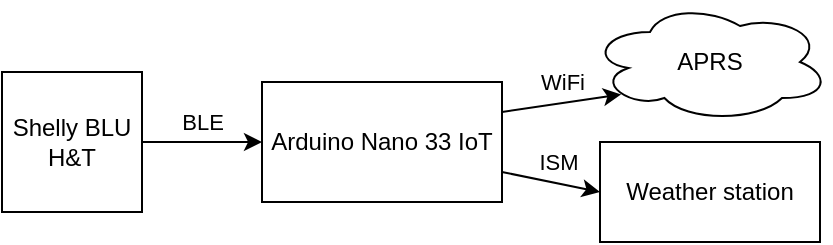 <mxfile version="22.1.21" type="device">
  <diagram name="Seite-1" id="6ngeDNQf5hPKYxMCEZVF">
    <mxGraphModel dx="1434" dy="884" grid="1" gridSize="10" guides="1" tooltips="1" connect="1" arrows="1" fold="1" page="1" pageScale="1" pageWidth="827" pageHeight="1169" math="0" shadow="0">
      <root>
        <mxCell id="0" />
        <mxCell id="1" parent="0" />
        <mxCell id="ctG7-8xFQUYRRV1w0ifm-12" value="" style="edgeStyle=orthogonalEdgeStyle;rounded=0;orthogonalLoop=1;jettySize=auto;html=1;" parent="1" source="ctG7-8xFQUYRRV1w0ifm-1" target="ctG7-8xFQUYRRV1w0ifm-2" edge="1">
          <mxGeometry relative="1" as="geometry" />
        </mxCell>
        <mxCell id="ctG7-8xFQUYRRV1w0ifm-19" value="BLE" style="edgeLabel;html=1;align=center;verticalAlign=middle;resizable=0;points=[];" parent="ctG7-8xFQUYRRV1w0ifm-12" vertex="1" connectable="0">
          <mxGeometry x="-0.533" y="-4" relative="1" as="geometry">
            <mxPoint x="16" y="-14" as="offset" />
          </mxGeometry>
        </mxCell>
        <mxCell id="ctG7-8xFQUYRRV1w0ifm-1" value="Shelly BLU H&amp;amp;T" style="whiteSpace=wrap;html=1;aspect=fixed;" parent="1" vertex="1">
          <mxGeometry x="60" y="385" width="70" height="70" as="geometry" />
        </mxCell>
        <mxCell id="ctG7-8xFQUYRRV1w0ifm-17" value="ISM" style="rounded=0;orthogonalLoop=1;jettySize=auto;html=1;exitX=1;exitY=0.75;exitDx=0;exitDy=0;entryX=0;entryY=0.5;entryDx=0;entryDy=0;" parent="1" source="ctG7-8xFQUYRRV1w0ifm-2" target="ctG7-8xFQUYRRV1w0ifm-13" edge="1">
          <mxGeometry x="0.05" y="11" relative="1" as="geometry">
            <mxPoint as="offset" />
          </mxGeometry>
        </mxCell>
        <mxCell id="ctG7-8xFQUYRRV1w0ifm-2" value="Arduino Nano 33 IoT" style="rounded=0;whiteSpace=wrap;html=1;" parent="1" vertex="1">
          <mxGeometry x="190" y="390" width="120" height="60" as="geometry" />
        </mxCell>
        <mxCell id="ctG7-8xFQUYRRV1w0ifm-3" value="APRS" style="ellipse;shape=cloud;whiteSpace=wrap;html=1;" parent="1" vertex="1">
          <mxGeometry x="354" y="350" width="120" height="60" as="geometry" />
        </mxCell>
        <mxCell id="ctG7-8xFQUYRRV1w0ifm-13" value="Weather station" style="rounded=0;whiteSpace=wrap;html=1;" parent="1" vertex="1">
          <mxGeometry x="359" y="420" width="110" height="50" as="geometry" />
        </mxCell>
        <mxCell id="ctG7-8xFQUYRRV1w0ifm-18" value="WiFi" style="rounded=0;orthogonalLoop=1;jettySize=auto;html=1;exitX=1;exitY=0.25;exitDx=0;exitDy=0;entryX=0.13;entryY=0.77;entryDx=0;entryDy=0;entryPerimeter=0;" parent="1" source="ctG7-8xFQUYRRV1w0ifm-2" target="ctG7-8xFQUYRRV1w0ifm-3" edge="1">
          <mxGeometry x="0.058" y="10" relative="1" as="geometry">
            <mxPoint as="offset" />
          </mxGeometry>
        </mxCell>
      </root>
    </mxGraphModel>
  </diagram>
</mxfile>
